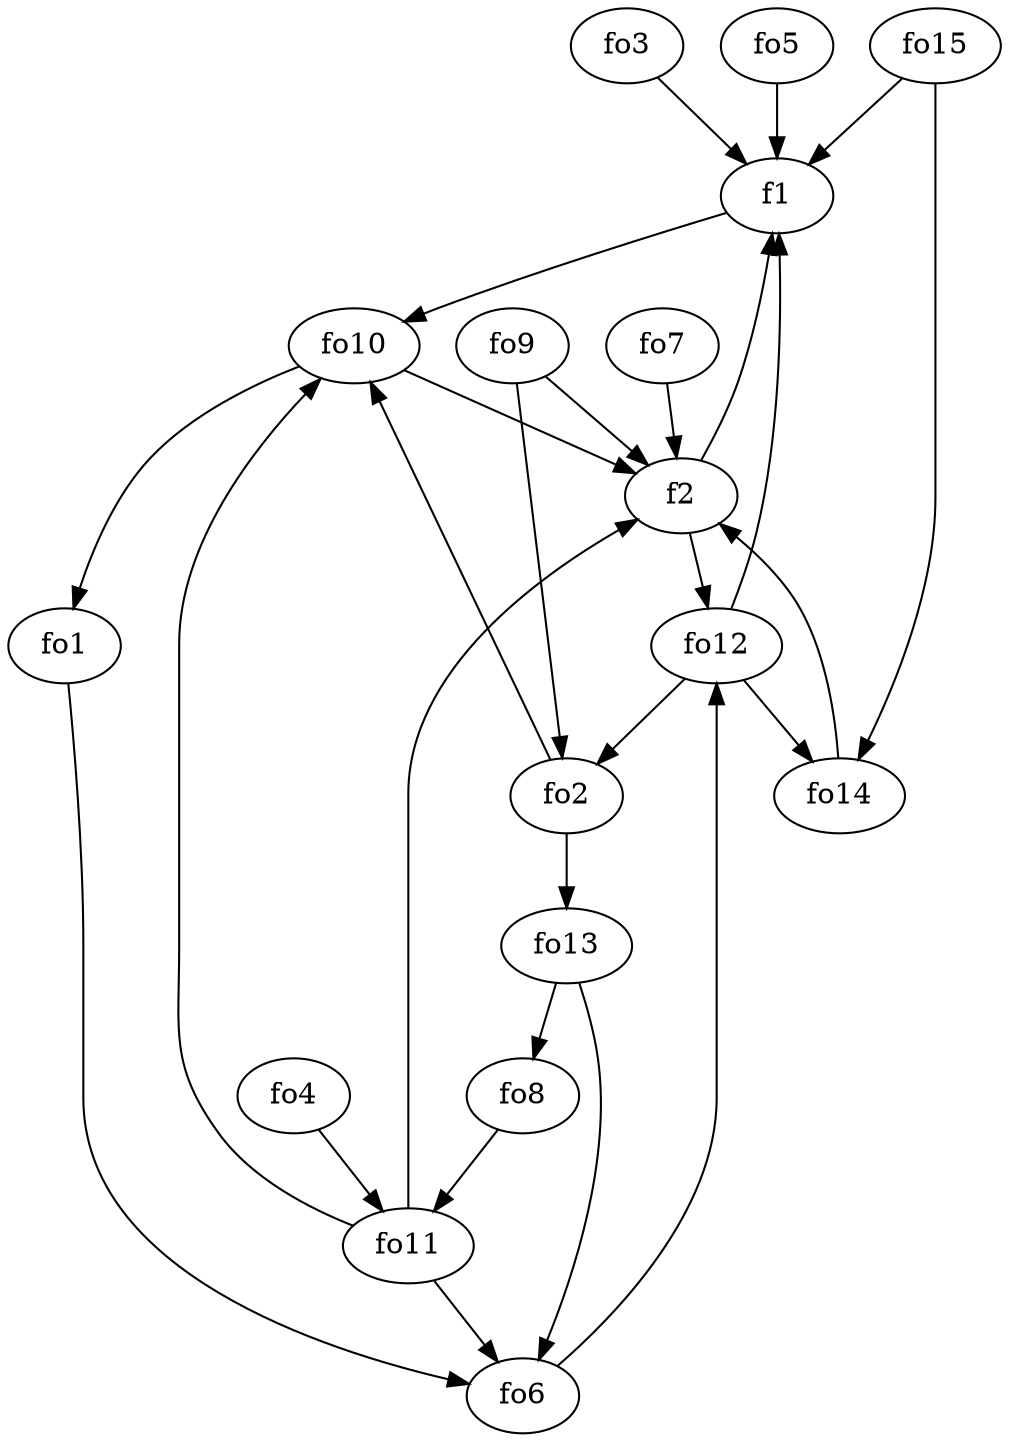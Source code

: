 strict digraph  {
f1;
f2;
fo1;
fo2;
fo3;
fo4;
fo5;
fo6;
fo7;
fo8;
fo9;
fo10;
fo11;
fo12;
fo13;
fo14;
fo15;
f1 -> fo10  [weight=2];
f2 -> f1  [weight=2];
f2 -> fo12  [weight=2];
fo1 -> fo6  [weight=2];
fo2 -> fo13  [weight=2];
fo2 -> fo10  [weight=2];
fo3 -> f1  [weight=2];
fo4 -> fo11  [weight=2];
fo5 -> f1  [weight=2];
fo6 -> fo12  [weight=2];
fo7 -> f2  [weight=2];
fo8 -> fo11  [weight=2];
fo9 -> f2  [weight=2];
fo9 -> fo2  [weight=2];
fo10 -> f2  [weight=2];
fo10 -> fo1  [weight=2];
fo11 -> fo6  [weight=2];
fo11 -> f2  [weight=2];
fo11 -> fo10  [weight=2];
fo12 -> fo2  [weight=2];
fo12 -> f1  [weight=2];
fo12 -> fo14  [weight=2];
fo13 -> fo8  [weight=2];
fo13 -> fo6  [weight=2];
fo14 -> f2  [weight=2];
fo15 -> f1  [weight=2];
fo15 -> fo14  [weight=2];
}
